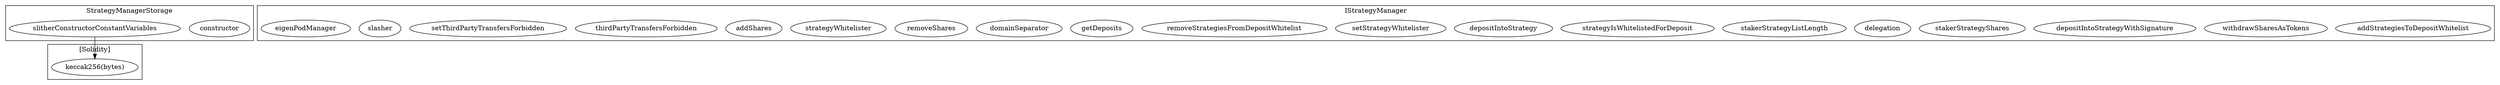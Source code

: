 strict digraph {
subgraph cluster_1781_StrategyManagerStorage {
label = "StrategyManagerStorage"
"1781_constructor" [label="constructor"]
"1781_slitherConstructorConstantVariables" [label="slitherConstructorConstantVariables"]
}subgraph cluster_3622_IStrategyManager {
label = "IStrategyManager"
"3622_addStrategiesToDepositWhitelist" [label="addStrategiesToDepositWhitelist"]
"3622_withdrawSharesAsTokens" [label="withdrawSharesAsTokens"]
"3622_depositIntoStrategyWithSignature" [label="depositIntoStrategyWithSignature"]
"3622_stakerStrategyShares" [label="stakerStrategyShares"]
"3622_delegation" [label="delegation"]
"3622_stakerStrategyListLength" [label="stakerStrategyListLength"]
"3622_strategyIsWhitelistedForDeposit" [label="strategyIsWhitelistedForDeposit"]
"3622_depositIntoStrategy" [label="depositIntoStrategy"]
"3622_setStrategyWhitelister" [label="setStrategyWhitelister"]
"3622_removeStrategiesFromDepositWhitelist" [label="removeStrategiesFromDepositWhitelist"]
"3622_getDeposits" [label="getDeposits"]
"3622_domainSeparator" [label="domainSeparator"]
"3622_removeShares" [label="removeShares"]
"3622_strategyWhitelister" [label="strategyWhitelister"]
"3622_addShares" [label="addShares"]
"3622_thirdPartyTransfersForbidden" [label="thirdPartyTransfersForbidden"]
"3622_setThirdPartyTransfersForbidden" [label="setThirdPartyTransfersForbidden"]
"3622_slasher" [label="slasher"]
"3622_eigenPodManager" [label="eigenPodManager"]
}subgraph cluster_solidity {
label = "[Solidity]"
"keccak256(bytes)" 
"1781_slitherConstructorConstantVariables" -> "keccak256(bytes)"
}
}